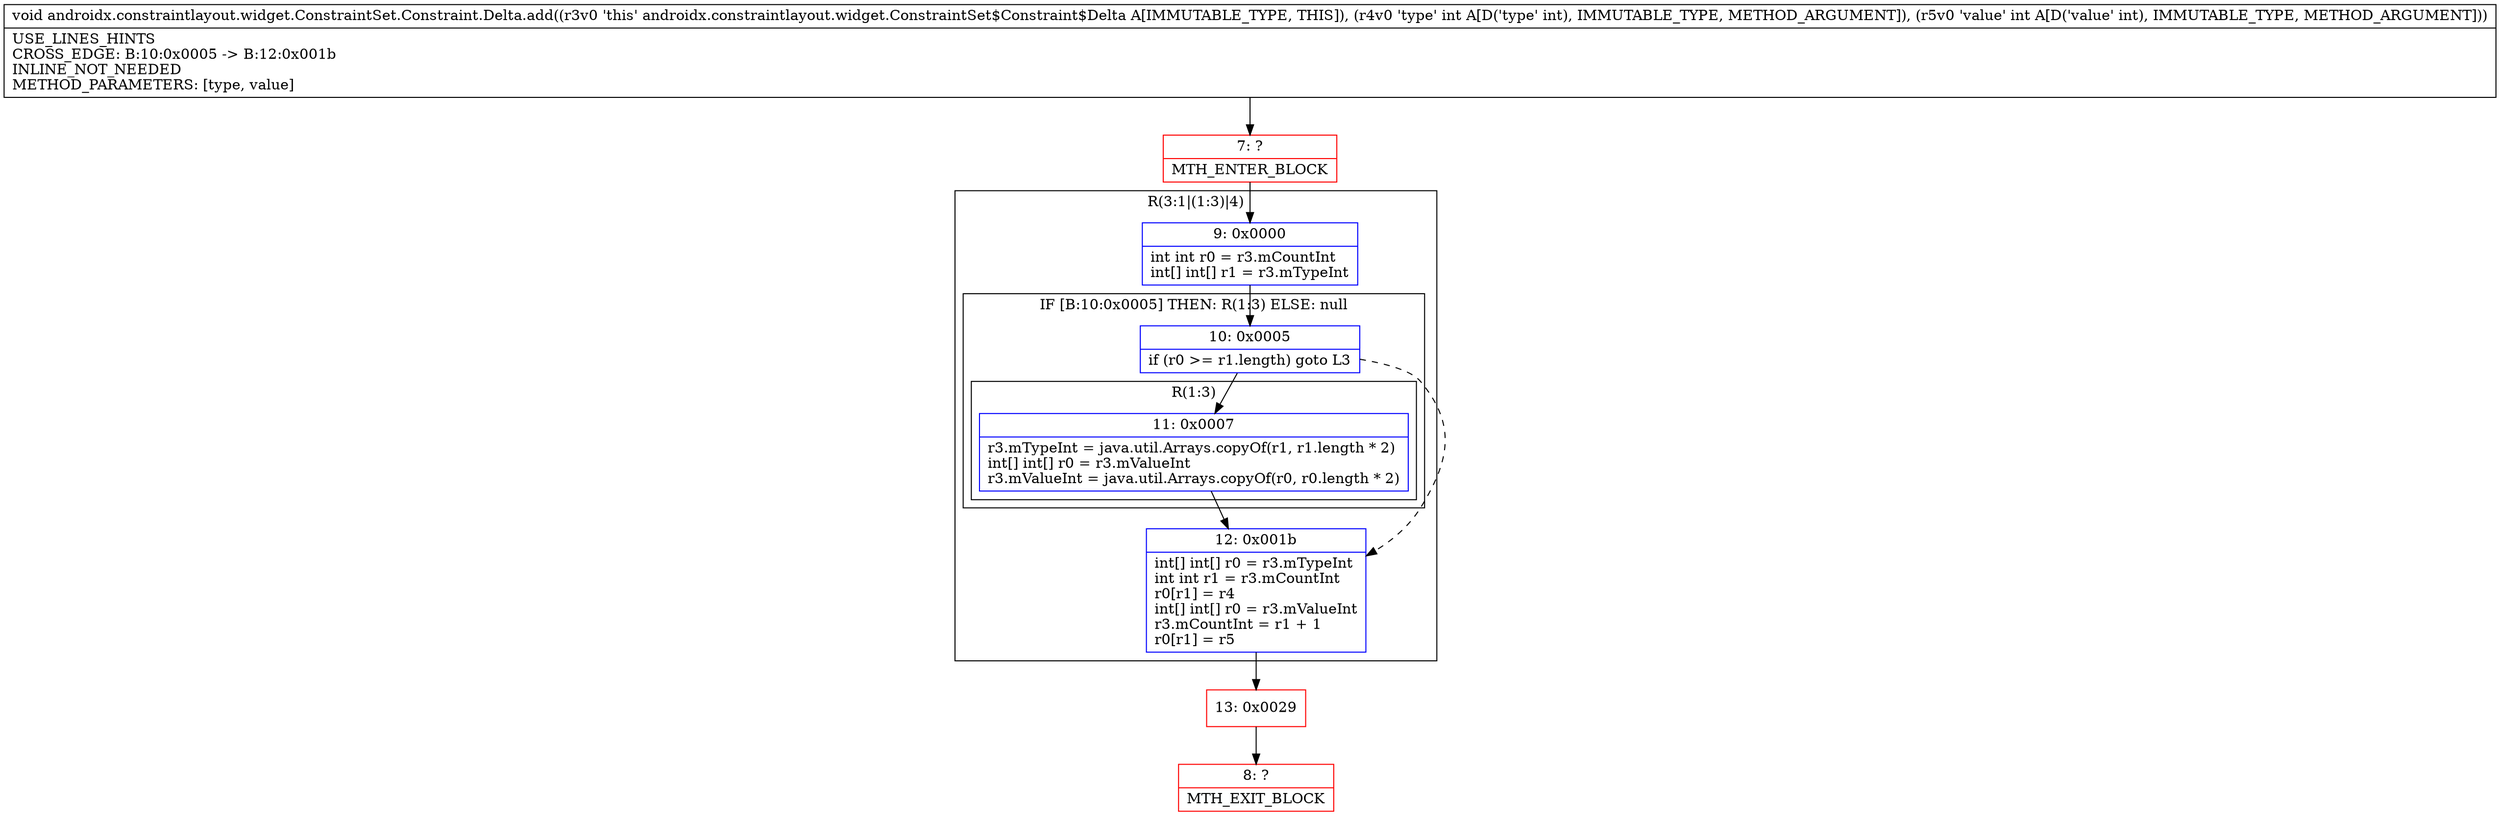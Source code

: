 digraph "CFG forandroidx.constraintlayout.widget.ConstraintSet.Constraint.Delta.add(II)V" {
subgraph cluster_Region_96135631 {
label = "R(3:1|(1:3)|4)";
node [shape=record,color=blue];
Node_9 [shape=record,label="{9\:\ 0x0000|int int r0 = r3.mCountInt\lint[] int[] r1 = r3.mTypeInt\l}"];
subgraph cluster_IfRegion_1483028679 {
label = "IF [B:10:0x0005] THEN: R(1:3) ELSE: null";
node [shape=record,color=blue];
Node_10 [shape=record,label="{10\:\ 0x0005|if (r0 \>= r1.length) goto L3\l}"];
subgraph cluster_Region_346206176 {
label = "R(1:3)";
node [shape=record,color=blue];
Node_11 [shape=record,label="{11\:\ 0x0007|r3.mTypeInt = java.util.Arrays.copyOf(r1, r1.length * 2)\lint[] int[] r0 = r3.mValueInt\lr3.mValueInt = java.util.Arrays.copyOf(r0, r0.length * 2)\l}"];
}
}
Node_12 [shape=record,label="{12\:\ 0x001b|int[] int[] r0 = r3.mTypeInt\lint int r1 = r3.mCountInt\lr0[r1] = r4\lint[] int[] r0 = r3.mValueInt\lr3.mCountInt = r1 + 1\lr0[r1] = r5\l}"];
}
Node_7 [shape=record,color=red,label="{7\:\ ?|MTH_ENTER_BLOCK\l}"];
Node_13 [shape=record,color=red,label="{13\:\ 0x0029}"];
Node_8 [shape=record,color=red,label="{8\:\ ?|MTH_EXIT_BLOCK\l}"];
MethodNode[shape=record,label="{void androidx.constraintlayout.widget.ConstraintSet.Constraint.Delta.add((r3v0 'this' androidx.constraintlayout.widget.ConstraintSet$Constraint$Delta A[IMMUTABLE_TYPE, THIS]), (r4v0 'type' int A[D('type' int), IMMUTABLE_TYPE, METHOD_ARGUMENT]), (r5v0 'value' int A[D('value' int), IMMUTABLE_TYPE, METHOD_ARGUMENT]))  | USE_LINES_HINTS\lCROSS_EDGE: B:10:0x0005 \-\> B:12:0x001b\lINLINE_NOT_NEEDED\lMETHOD_PARAMETERS: [type, value]\l}"];
MethodNode -> Node_7;Node_9 -> Node_10;
Node_10 -> Node_11;
Node_10 -> Node_12[style=dashed];
Node_11 -> Node_12;
Node_12 -> Node_13;
Node_7 -> Node_9;
Node_13 -> Node_8;
}

